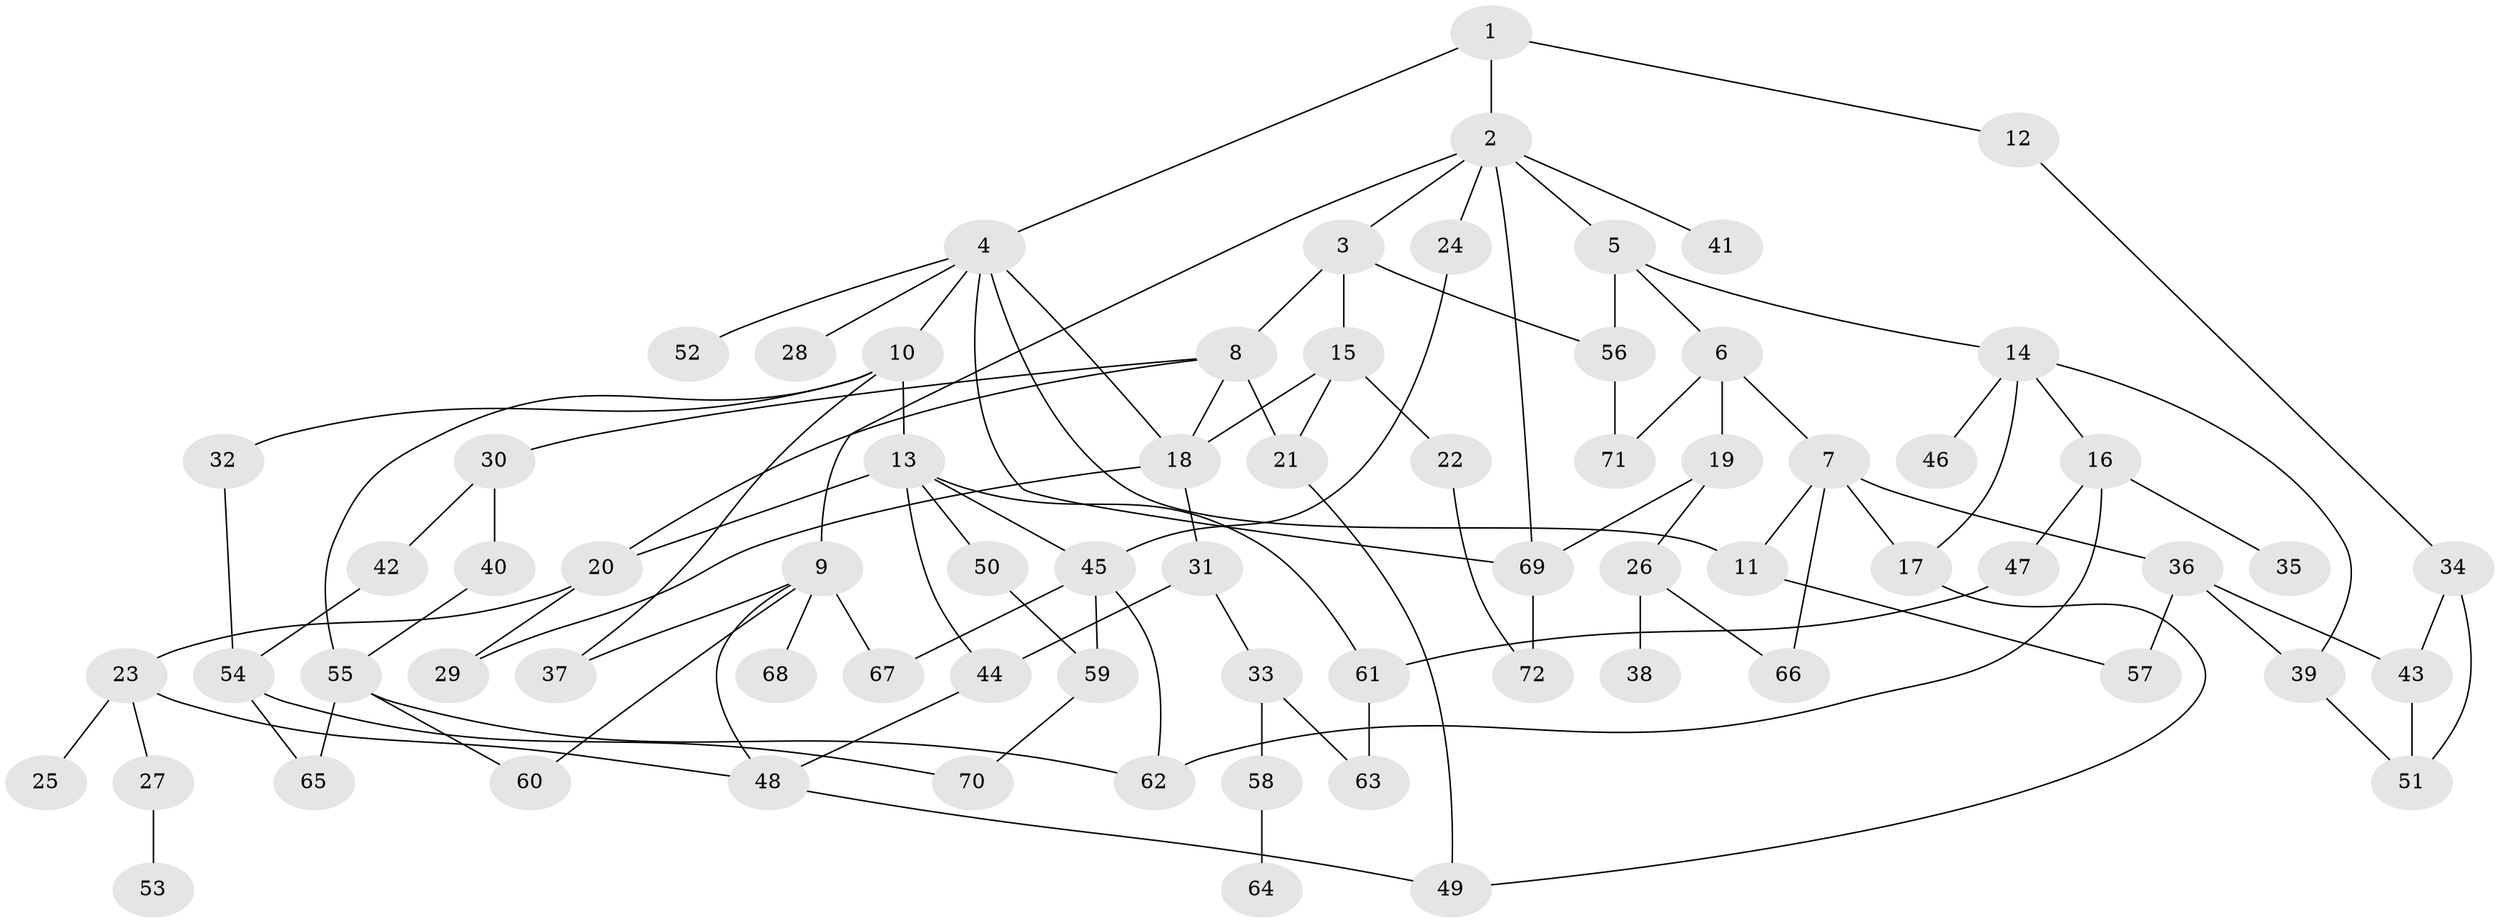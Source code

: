 // coarse degree distribution, {8: 0.027777777777777776, 5: 0.19444444444444445, 6: 0.08333333333333333, 1: 0.16666666666666666, 3: 0.3611111111111111, 7: 0.05555555555555555, 2: 0.1111111111111111}
// Generated by graph-tools (version 1.1) at 2025/36/03/04/25 23:36:02]
// undirected, 72 vertices, 107 edges
graph export_dot {
  node [color=gray90,style=filled];
  1;
  2;
  3;
  4;
  5;
  6;
  7;
  8;
  9;
  10;
  11;
  12;
  13;
  14;
  15;
  16;
  17;
  18;
  19;
  20;
  21;
  22;
  23;
  24;
  25;
  26;
  27;
  28;
  29;
  30;
  31;
  32;
  33;
  34;
  35;
  36;
  37;
  38;
  39;
  40;
  41;
  42;
  43;
  44;
  45;
  46;
  47;
  48;
  49;
  50;
  51;
  52;
  53;
  54;
  55;
  56;
  57;
  58;
  59;
  60;
  61;
  62;
  63;
  64;
  65;
  66;
  67;
  68;
  69;
  70;
  71;
  72;
  1 -- 2;
  1 -- 4;
  1 -- 12;
  2 -- 3;
  2 -- 5;
  2 -- 9;
  2 -- 24;
  2 -- 41;
  2 -- 69;
  3 -- 8;
  3 -- 15;
  3 -- 56;
  4 -- 10;
  4 -- 28;
  4 -- 52;
  4 -- 18;
  4 -- 69;
  4 -- 11;
  5 -- 6;
  5 -- 14;
  5 -- 56;
  6 -- 7;
  6 -- 19;
  6 -- 71;
  7 -- 11;
  7 -- 17;
  7 -- 36;
  7 -- 66;
  8 -- 21;
  8 -- 30;
  8 -- 20;
  8 -- 18;
  9 -- 60;
  9 -- 68;
  9 -- 67;
  9 -- 48;
  9 -- 37;
  10 -- 13;
  10 -- 32;
  10 -- 37;
  10 -- 55;
  11 -- 57;
  12 -- 34;
  13 -- 20;
  13 -- 44;
  13 -- 45;
  13 -- 50;
  13 -- 61;
  14 -- 16;
  14 -- 39;
  14 -- 46;
  14 -- 17;
  15 -- 18;
  15 -- 22;
  15 -- 21;
  16 -- 35;
  16 -- 47;
  16 -- 62;
  17 -- 49;
  18 -- 31;
  18 -- 29;
  19 -- 26;
  19 -- 69;
  20 -- 23;
  20 -- 29;
  21 -- 49;
  22 -- 72;
  23 -- 25;
  23 -- 27;
  23 -- 48;
  24 -- 45;
  26 -- 38;
  26 -- 66;
  27 -- 53;
  30 -- 40;
  30 -- 42;
  31 -- 33;
  31 -- 44;
  32 -- 54;
  33 -- 58;
  33 -- 63;
  34 -- 51;
  34 -- 43;
  36 -- 43;
  36 -- 57;
  36 -- 39;
  39 -- 51;
  40 -- 55;
  42 -- 54;
  43 -- 51;
  44 -- 48;
  45 -- 59;
  45 -- 67;
  45 -- 62;
  47 -- 61;
  48 -- 49;
  50 -- 59;
  54 -- 70;
  54 -- 65;
  55 -- 62;
  55 -- 65;
  55 -- 60;
  56 -- 71;
  58 -- 64;
  59 -- 70;
  61 -- 63;
  69 -- 72;
}
